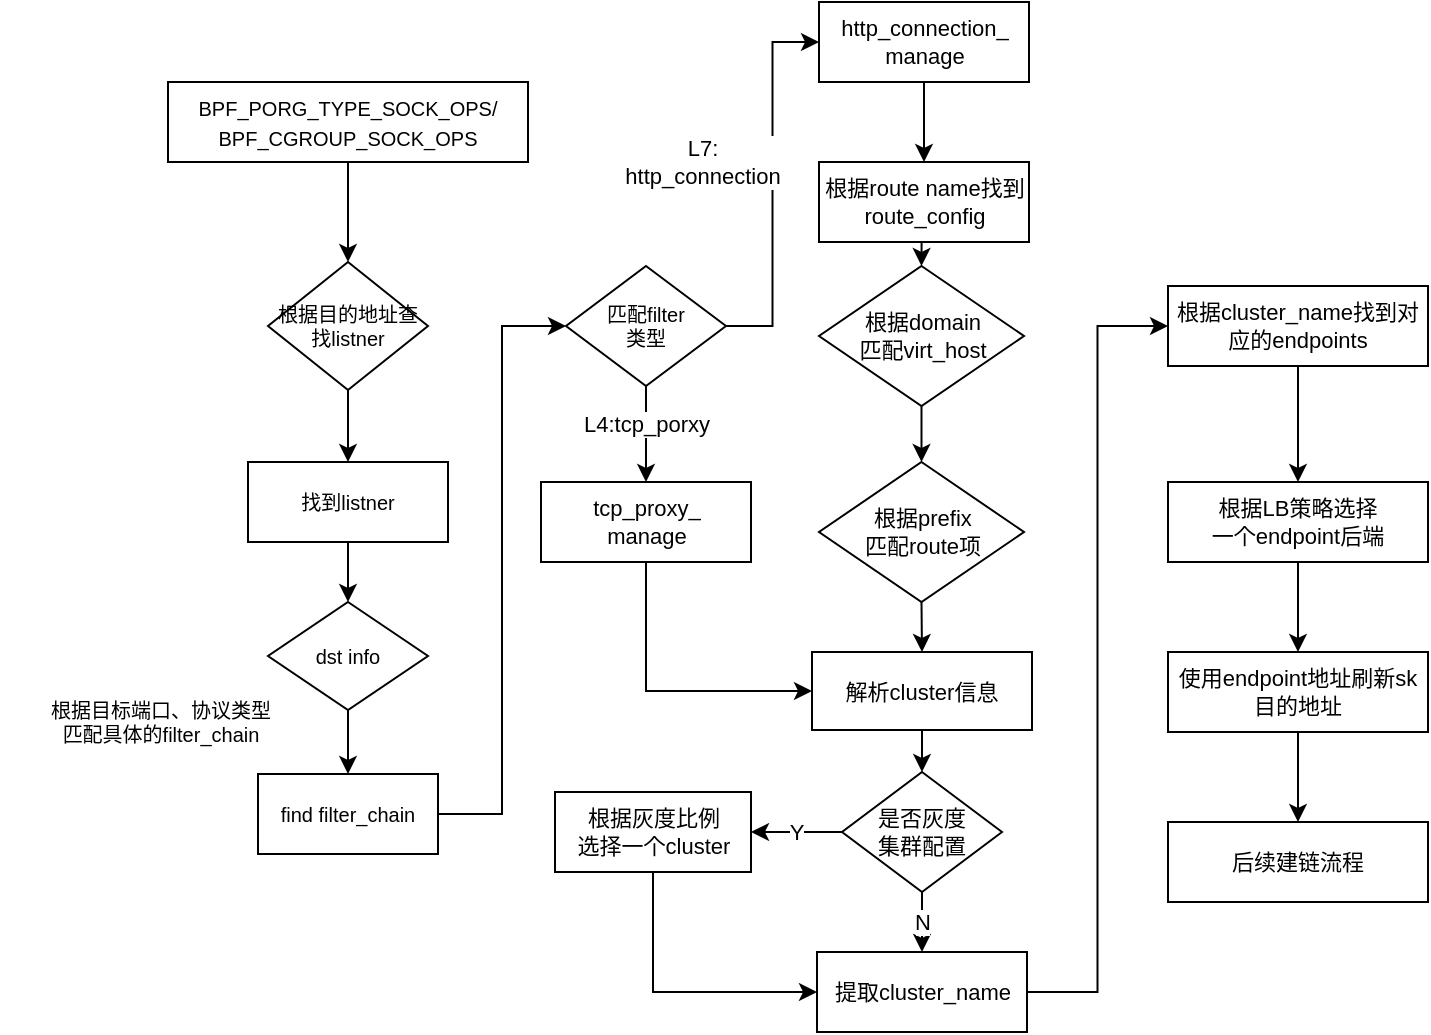<mxfile version="${version}">
  <diagram id="0" name="第 1 页">
    <mxGraphModel dx="1920" dy="699" grid="1" gridSize="10" guides="1" tooltips="1" connect="1" arrows="1" fold="1" page="1" pageScale="1" pageWidth="827" pageHeight="1169" math="0" shadow="0">
      <root>
        <mxCell id="0" />
        <mxCell id="1" parent="0" />
        <mxCell id="1e0lDXAosaZysWI2dEni-4" style="edgeStyle=orthogonalEdgeStyle;rounded=0;orthogonalLoop=1;jettySize=auto;html=1;fontSize=10;" edge="1" parent="1" source="1e0lDXAosaZysWI2dEni-2" target="1e0lDXAosaZysWI2dEni-3">
          <mxGeometry relative="1" as="geometry" />
        </mxCell>
        <mxCell id="1e0lDXAosaZysWI2dEni-2" value="&lt;font style=&quot;font-size: 10px;&quot;&gt;BPF_PORG_TYPE_SOCK_OPS/&lt;br style=&quot;&quot;&gt;BPF_CGROUP_SOCK_OPS&lt;/font&gt;" style="rounded=0;whiteSpace=wrap;html=1;" vertex="1" parent="1">
          <mxGeometry x="14" y="470" width="180" height="40" as="geometry" />
        </mxCell>
        <mxCell id="1e0lDXAosaZysWI2dEni-6" style="edgeStyle=orthogonalEdgeStyle;rounded=0;orthogonalLoop=1;jettySize=auto;html=1;exitX=0.5;exitY=1;exitDx=0;exitDy=0;fontSize=10;" edge="1" parent="1" source="1e0lDXAosaZysWI2dEni-3" target="1e0lDXAosaZysWI2dEni-5">
          <mxGeometry relative="1" as="geometry" />
        </mxCell>
        <mxCell id="1e0lDXAosaZysWI2dEni-3" value="&lt;font style=&quot;font-size: 10px;&quot;&gt;根据目的地址查找listner&lt;/font&gt;" style="rhombus;whiteSpace=wrap;html=1;fontSize=10;" vertex="1" parent="1">
          <mxGeometry x="64" y="560" width="80" height="64" as="geometry" />
        </mxCell>
        <mxCell id="1e0lDXAosaZysWI2dEni-93" style="edgeStyle=orthogonalEdgeStyle;rounded=0;orthogonalLoop=1;jettySize=auto;html=1;exitX=0.5;exitY=1;exitDx=0;exitDy=0;entryX=0.5;entryY=0;entryDx=0;entryDy=0;fontSize=11;" edge="1" parent="1" source="1e0lDXAosaZysWI2dEni-5" target="1e0lDXAosaZysWI2dEni-8">
          <mxGeometry relative="1" as="geometry" />
        </mxCell>
        <mxCell id="1e0lDXAosaZysWI2dEni-5" value="找到listner" style="rounded=0;whiteSpace=wrap;html=1;fontSize=10;" vertex="1" parent="1">
          <mxGeometry x="54" y="660" width="100" height="40" as="geometry" />
        </mxCell>
        <mxCell id="1e0lDXAosaZysWI2dEni-12" style="edgeStyle=orthogonalEdgeStyle;rounded=0;orthogonalLoop=1;jettySize=auto;html=1;entryX=0.5;entryY=0;entryDx=0;entryDy=0;fontSize=10;" edge="1" parent="1" source="1e0lDXAosaZysWI2dEni-8" target="1e0lDXAosaZysWI2dEni-11">
          <mxGeometry relative="1" as="geometry" />
        </mxCell>
        <mxCell id="1e0lDXAosaZysWI2dEni-8" value="dst info" style="rhombus;whiteSpace=wrap;html=1;fontSize=10;" vertex="1" parent="1">
          <mxGeometry x="64" y="730" width="80" height="54" as="geometry" />
        </mxCell>
        <mxCell id="1e0lDXAosaZysWI2dEni-10" value="根据目标端口、协议类型&lt;br&gt;匹配具体的filter_chain" style="text;html=1;align=center;verticalAlign=middle;resizable=0;points=[];autosize=1;strokeColor=none;fillColor=none;fontSize=10;" vertex="1" parent="1">
          <mxGeometry x="-70" y="770" width="160" height="40" as="geometry" />
        </mxCell>
        <mxCell id="1e0lDXAosaZysWI2dEni-37" style="edgeStyle=orthogonalEdgeStyle;rounded=0;orthogonalLoop=1;jettySize=auto;html=1;entryX=0;entryY=0.5;entryDx=0;entryDy=0;fontSize=11;" edge="1" parent="1" source="1e0lDXAosaZysWI2dEni-11" target="1e0lDXAosaZysWI2dEni-15">
          <mxGeometry relative="1" as="geometry" />
        </mxCell>
        <mxCell id="1e0lDXAosaZysWI2dEni-11" value="find filter_chain" style="rounded=0;whiteSpace=wrap;html=1;fontSize=10;" vertex="1" parent="1">
          <mxGeometry x="59" y="816" width="90" height="40" as="geometry" />
        </mxCell>
        <mxCell id="1e0lDXAosaZysWI2dEni-18" style="edgeStyle=orthogonalEdgeStyle;rounded=0;orthogonalLoop=1;jettySize=auto;html=1;entryX=0.5;entryY=0;entryDx=0;entryDy=0;fontSize=11;" edge="1" parent="1" source="1e0lDXAosaZysWI2dEni-15" target="1e0lDXAosaZysWI2dEni-17">
          <mxGeometry relative="1" as="geometry" />
        </mxCell>
        <mxCell id="1e0lDXAosaZysWI2dEni-19" value="L4:tcp_porxy" style="edgeLabel;html=1;align=center;verticalAlign=middle;resizable=0;points=[];fontSize=11;" vertex="1" connectable="0" parent="1e0lDXAosaZysWI2dEni-18">
          <mxGeometry x="-0.395" y="2" relative="1" as="geometry">
            <mxPoint x="-2" y="4" as="offset" />
          </mxGeometry>
        </mxCell>
        <mxCell id="1e0lDXAosaZysWI2dEni-47" style="edgeStyle=orthogonalEdgeStyle;rounded=0;orthogonalLoop=1;jettySize=auto;html=1;exitX=1;exitY=0.5;exitDx=0;exitDy=0;entryX=0;entryY=0.5;entryDx=0;entryDy=0;fontSize=11;" edge="1" parent="1" source="1e0lDXAosaZysWI2dEni-15" target="1e0lDXAosaZysWI2dEni-25">
          <mxGeometry relative="1" as="geometry" />
        </mxCell>
        <mxCell id="1e0lDXAosaZysWI2dEni-98" value="L7:&lt;br&gt;http_connection" style="edgeLabel;html=1;align=center;verticalAlign=middle;resizable=0;points=[];fontSize=11;" vertex="1" connectable="0" parent="1e0lDXAosaZysWI2dEni-47">
          <mxGeometry x="-0.135" y="2" relative="1" as="geometry">
            <mxPoint x="-34" y="-24" as="offset" />
          </mxGeometry>
        </mxCell>
        <mxCell id="1e0lDXAosaZysWI2dEni-15" value="匹配filter&lt;br&gt;类型" style="rhombus;whiteSpace=wrap;html=1;fontSize=10;" vertex="1" parent="1">
          <mxGeometry x="213" y="562" width="80" height="60" as="geometry" />
        </mxCell>
        <mxCell id="1e0lDXAosaZysWI2dEni-97" style="edgeStyle=orthogonalEdgeStyle;rounded=0;orthogonalLoop=1;jettySize=auto;html=1;exitX=0.5;exitY=1;exitDx=0;exitDy=0;entryX=0;entryY=0.5;entryDx=0;entryDy=0;fontSize=11;" edge="1" parent="1" source="1e0lDXAosaZysWI2dEni-17" target="1e0lDXAosaZysWI2dEni-49">
          <mxGeometry relative="1" as="geometry" />
        </mxCell>
        <mxCell id="1e0lDXAosaZysWI2dEni-17" value="&lt;font style=&quot;font-size: 11px;&quot;&gt;tcp_proxy_&lt;br&gt;manage&lt;/font&gt;" style="rounded=0;whiteSpace=wrap;html=1;fontSize=10;" vertex="1" parent="1">
          <mxGeometry x="200.5" y="670" width="105" height="40" as="geometry" />
        </mxCell>
        <mxCell id="1e0lDXAosaZysWI2dEni-34" style="edgeStyle=orthogonalEdgeStyle;rounded=0;orthogonalLoop=1;jettySize=auto;html=1;exitX=0.5;exitY=1;exitDx=0;exitDy=0;entryX=0.5;entryY=0;entryDx=0;entryDy=0;fontSize=11;" edge="1" parent="1" source="1e0lDXAosaZysWI2dEni-25" target="1e0lDXAosaZysWI2dEni-33">
          <mxGeometry relative="1" as="geometry" />
        </mxCell>
        <mxCell id="1e0lDXAosaZysWI2dEni-25" value="&lt;font style=&quot;font-size: 11px;&quot;&gt;http_connection_&lt;br&gt;manage&lt;/font&gt;" style="rounded=0;whiteSpace=wrap;html=1;fontSize=10;" vertex="1" parent="1">
          <mxGeometry x="339.5" y="430" width="105" height="40" as="geometry" />
        </mxCell>
        <mxCell id="1e0lDXAosaZysWI2dEni-36" style="edgeStyle=orthogonalEdgeStyle;rounded=0;orthogonalLoop=1;jettySize=auto;html=1;exitX=0.5;exitY=1;exitDx=0;exitDy=0;entryX=0.5;entryY=0;entryDx=0;entryDy=0;fontSize=11;" edge="1" parent="1" source="1e0lDXAosaZysWI2dEni-33" target="1e0lDXAosaZysWI2dEni-35">
          <mxGeometry relative="1" as="geometry" />
        </mxCell>
        <mxCell id="1e0lDXAosaZysWI2dEni-33" value="&lt;span style=&quot;font-size: 11px;&quot;&gt;根据route name找到route_config&lt;/span&gt;" style="rounded=0;whiteSpace=wrap;html=1;fontSize=10;" vertex="1" parent="1">
          <mxGeometry x="339.5" y="510" width="105" height="40" as="geometry" />
        </mxCell>
        <mxCell id="1e0lDXAosaZysWI2dEni-44" style="edgeStyle=orthogonalEdgeStyle;rounded=0;orthogonalLoop=1;jettySize=auto;html=1;exitX=0.5;exitY=1;exitDx=0;exitDy=0;entryX=0.5;entryY=0;entryDx=0;entryDy=0;fontSize=11;" edge="1" parent="1" source="1e0lDXAosaZysWI2dEni-35" target="1e0lDXAosaZysWI2dEni-43">
          <mxGeometry relative="1" as="geometry" />
        </mxCell>
        <mxCell id="1e0lDXAosaZysWI2dEni-35" value="根据domain&lt;br&gt;匹配virt_host" style="rhombus;whiteSpace=wrap;html=1;fontSize=11;" vertex="1" parent="1">
          <mxGeometry x="339.5" y="562" width="102.5" height="70" as="geometry" />
        </mxCell>
        <mxCell id="1e0lDXAosaZysWI2dEni-96" style="edgeStyle=orthogonalEdgeStyle;rounded=0;orthogonalLoop=1;jettySize=auto;html=1;exitX=0.5;exitY=1;exitDx=0;exitDy=0;entryX=0.5;entryY=0;entryDx=0;entryDy=0;fontSize=11;" edge="1" parent="1" source="1e0lDXAosaZysWI2dEni-43" target="1e0lDXAosaZysWI2dEni-49">
          <mxGeometry relative="1" as="geometry" />
        </mxCell>
        <mxCell id="1e0lDXAosaZysWI2dEni-43" value="根据prefix&lt;br&gt;匹配route项" style="rhombus;whiteSpace=wrap;html=1;fontSize=11;" vertex="1" parent="1">
          <mxGeometry x="339.5" y="660" width="102.5" height="70" as="geometry" />
        </mxCell>
        <mxCell id="1e0lDXAosaZysWI2dEni-53" style="edgeStyle=orthogonalEdgeStyle;rounded=0;orthogonalLoop=1;jettySize=auto;html=1;exitX=0.5;exitY=1;exitDx=0;exitDy=0;entryX=0.5;entryY=0;entryDx=0;entryDy=0;fontSize=11;" edge="1" parent="1" source="1e0lDXAosaZysWI2dEni-49" target="1e0lDXAosaZysWI2dEni-52">
          <mxGeometry relative="1" as="geometry" />
        </mxCell>
        <mxCell id="1e0lDXAosaZysWI2dEni-49" value="解析cluster信息" style="rounded=0;whiteSpace=wrap;html=1;fontSize=11;" vertex="1" parent="1">
          <mxGeometry x="336" y="755" width="110" height="39" as="geometry" />
        </mxCell>
        <mxCell id="1e0lDXAosaZysWI2dEni-69" value="N" style="edgeStyle=orthogonalEdgeStyle;rounded=0;orthogonalLoop=1;jettySize=auto;html=1;entryX=0.5;entryY=0;entryDx=0;entryDy=0;fontSize=11;" edge="1" parent="1" source="1e0lDXAosaZysWI2dEni-52" target="1e0lDXAosaZysWI2dEni-65">
          <mxGeometry relative="1" as="geometry" />
        </mxCell>
        <mxCell id="1e0lDXAosaZysWI2dEni-79" value="Y" style="edgeStyle=orthogonalEdgeStyle;rounded=0;orthogonalLoop=1;jettySize=auto;html=1;exitX=0;exitY=0.5;exitDx=0;exitDy=0;entryX=1;entryY=0.5;entryDx=0;entryDy=0;fontSize=11;" edge="1" parent="1" source="1e0lDXAosaZysWI2dEni-52" target="1e0lDXAosaZysWI2dEni-62">
          <mxGeometry relative="1" as="geometry" />
        </mxCell>
        <mxCell id="1e0lDXAosaZysWI2dEni-52" value="是否灰度&lt;br&gt;集群配置" style="rhombus;whiteSpace=wrap;html=1;fontSize=11;" vertex="1" parent="1">
          <mxGeometry x="351" y="815" width="80" height="60" as="geometry" />
        </mxCell>
        <mxCell id="1e0lDXAosaZysWI2dEni-81" style="edgeStyle=orthogonalEdgeStyle;rounded=0;orthogonalLoop=1;jettySize=auto;html=1;exitX=0.5;exitY=1;exitDx=0;exitDy=0;entryX=0;entryY=0.5;entryDx=0;entryDy=0;fontSize=11;" edge="1" parent="1" source="1e0lDXAosaZysWI2dEni-62" target="1e0lDXAosaZysWI2dEni-65">
          <mxGeometry relative="1" as="geometry" />
        </mxCell>
        <mxCell id="1e0lDXAosaZysWI2dEni-62" value="&lt;span style=&quot;font-size: 11px;&quot;&gt;根据灰度比例&lt;br&gt;选择一个cluster&lt;/span&gt;" style="rounded=0;whiteSpace=wrap;html=1;fontSize=10;" vertex="1" parent="1">
          <mxGeometry x="207.5" y="825" width="98" height="40" as="geometry" />
        </mxCell>
        <mxCell id="1e0lDXAosaZysWI2dEni-82" style="edgeStyle=orthogonalEdgeStyle;rounded=0;orthogonalLoop=1;jettySize=auto;html=1;exitX=1;exitY=0.5;exitDx=0;exitDy=0;entryX=0;entryY=0.5;entryDx=0;entryDy=0;fontSize=11;" edge="1" parent="1" source="1e0lDXAosaZysWI2dEni-65" target="1e0lDXAosaZysWI2dEni-76">
          <mxGeometry relative="1" as="geometry" />
        </mxCell>
        <mxCell id="1e0lDXAosaZysWI2dEni-65" value="&lt;span style=&quot;font-size: 11px;&quot;&gt;提取cluster_name&lt;/span&gt;" style="rounded=0;whiteSpace=wrap;html=1;fontSize=10;" vertex="1" parent="1">
          <mxGeometry x="338.5" y="905" width="105" height="40" as="geometry" />
        </mxCell>
        <mxCell id="1e0lDXAosaZysWI2dEni-83" style="edgeStyle=orthogonalEdgeStyle;rounded=0;orthogonalLoop=1;jettySize=auto;html=1;entryX=0.5;entryY=0;entryDx=0;entryDy=0;fontSize=11;" edge="1" parent="1" source="1e0lDXAosaZysWI2dEni-76" target="1e0lDXAosaZysWI2dEni-77">
          <mxGeometry relative="1" as="geometry" />
        </mxCell>
        <mxCell id="1e0lDXAosaZysWI2dEni-76" value="&lt;span style=&quot;font-size: 11px;&quot;&gt;根据cluster_name找到对应的endpoints&lt;/span&gt;" style="rounded=0;whiteSpace=wrap;html=1;fontSize=10;" vertex="1" parent="1">
          <mxGeometry x="514" y="572" width="130" height="40" as="geometry" />
        </mxCell>
        <mxCell id="1e0lDXAosaZysWI2dEni-84" value="" style="edgeStyle=orthogonalEdgeStyle;rounded=0;orthogonalLoop=1;jettySize=auto;html=1;fontSize=11;" edge="1" parent="1" source="1e0lDXAosaZysWI2dEni-77" target="1e0lDXAosaZysWI2dEni-78">
          <mxGeometry relative="1" as="geometry" />
        </mxCell>
        <mxCell id="1e0lDXAosaZysWI2dEni-77" value="&lt;span style=&quot;font-size: 11px;&quot;&gt;根据LB策略选择&lt;br&gt;一个endpoint后端&lt;/span&gt;" style="rounded=0;whiteSpace=wrap;html=1;fontSize=10;" vertex="1" parent="1">
          <mxGeometry x="514" y="670" width="130" height="40" as="geometry" />
        </mxCell>
        <mxCell id="1e0lDXAosaZysWI2dEni-86" value="" style="edgeStyle=orthogonalEdgeStyle;rounded=0;orthogonalLoop=1;jettySize=auto;html=1;fontSize=11;" edge="1" parent="1" source="1e0lDXAosaZysWI2dEni-78" target="1e0lDXAosaZysWI2dEni-85">
          <mxGeometry relative="1" as="geometry" />
        </mxCell>
        <mxCell id="1e0lDXAosaZysWI2dEni-78" value="&lt;span style=&quot;font-size: 11px;&quot;&gt;使用endpoint地址刷新sk目的地址&lt;/span&gt;" style="rounded=0;whiteSpace=wrap;html=1;fontSize=10;" vertex="1" parent="1">
          <mxGeometry x="514" y="755" width="130" height="40" as="geometry" />
        </mxCell>
        <mxCell id="1e0lDXAosaZysWI2dEni-85" value="&lt;span style=&quot;font-size: 11px;&quot;&gt;后续建链流程&lt;/span&gt;" style="rounded=0;whiteSpace=wrap;html=1;fontSize=10;" vertex="1" parent="1">
          <mxGeometry x="514" y="840" width="130" height="40" as="geometry" />
        </mxCell>
      </root>
    </mxGraphModel>
  </diagram>
</mxfile>
